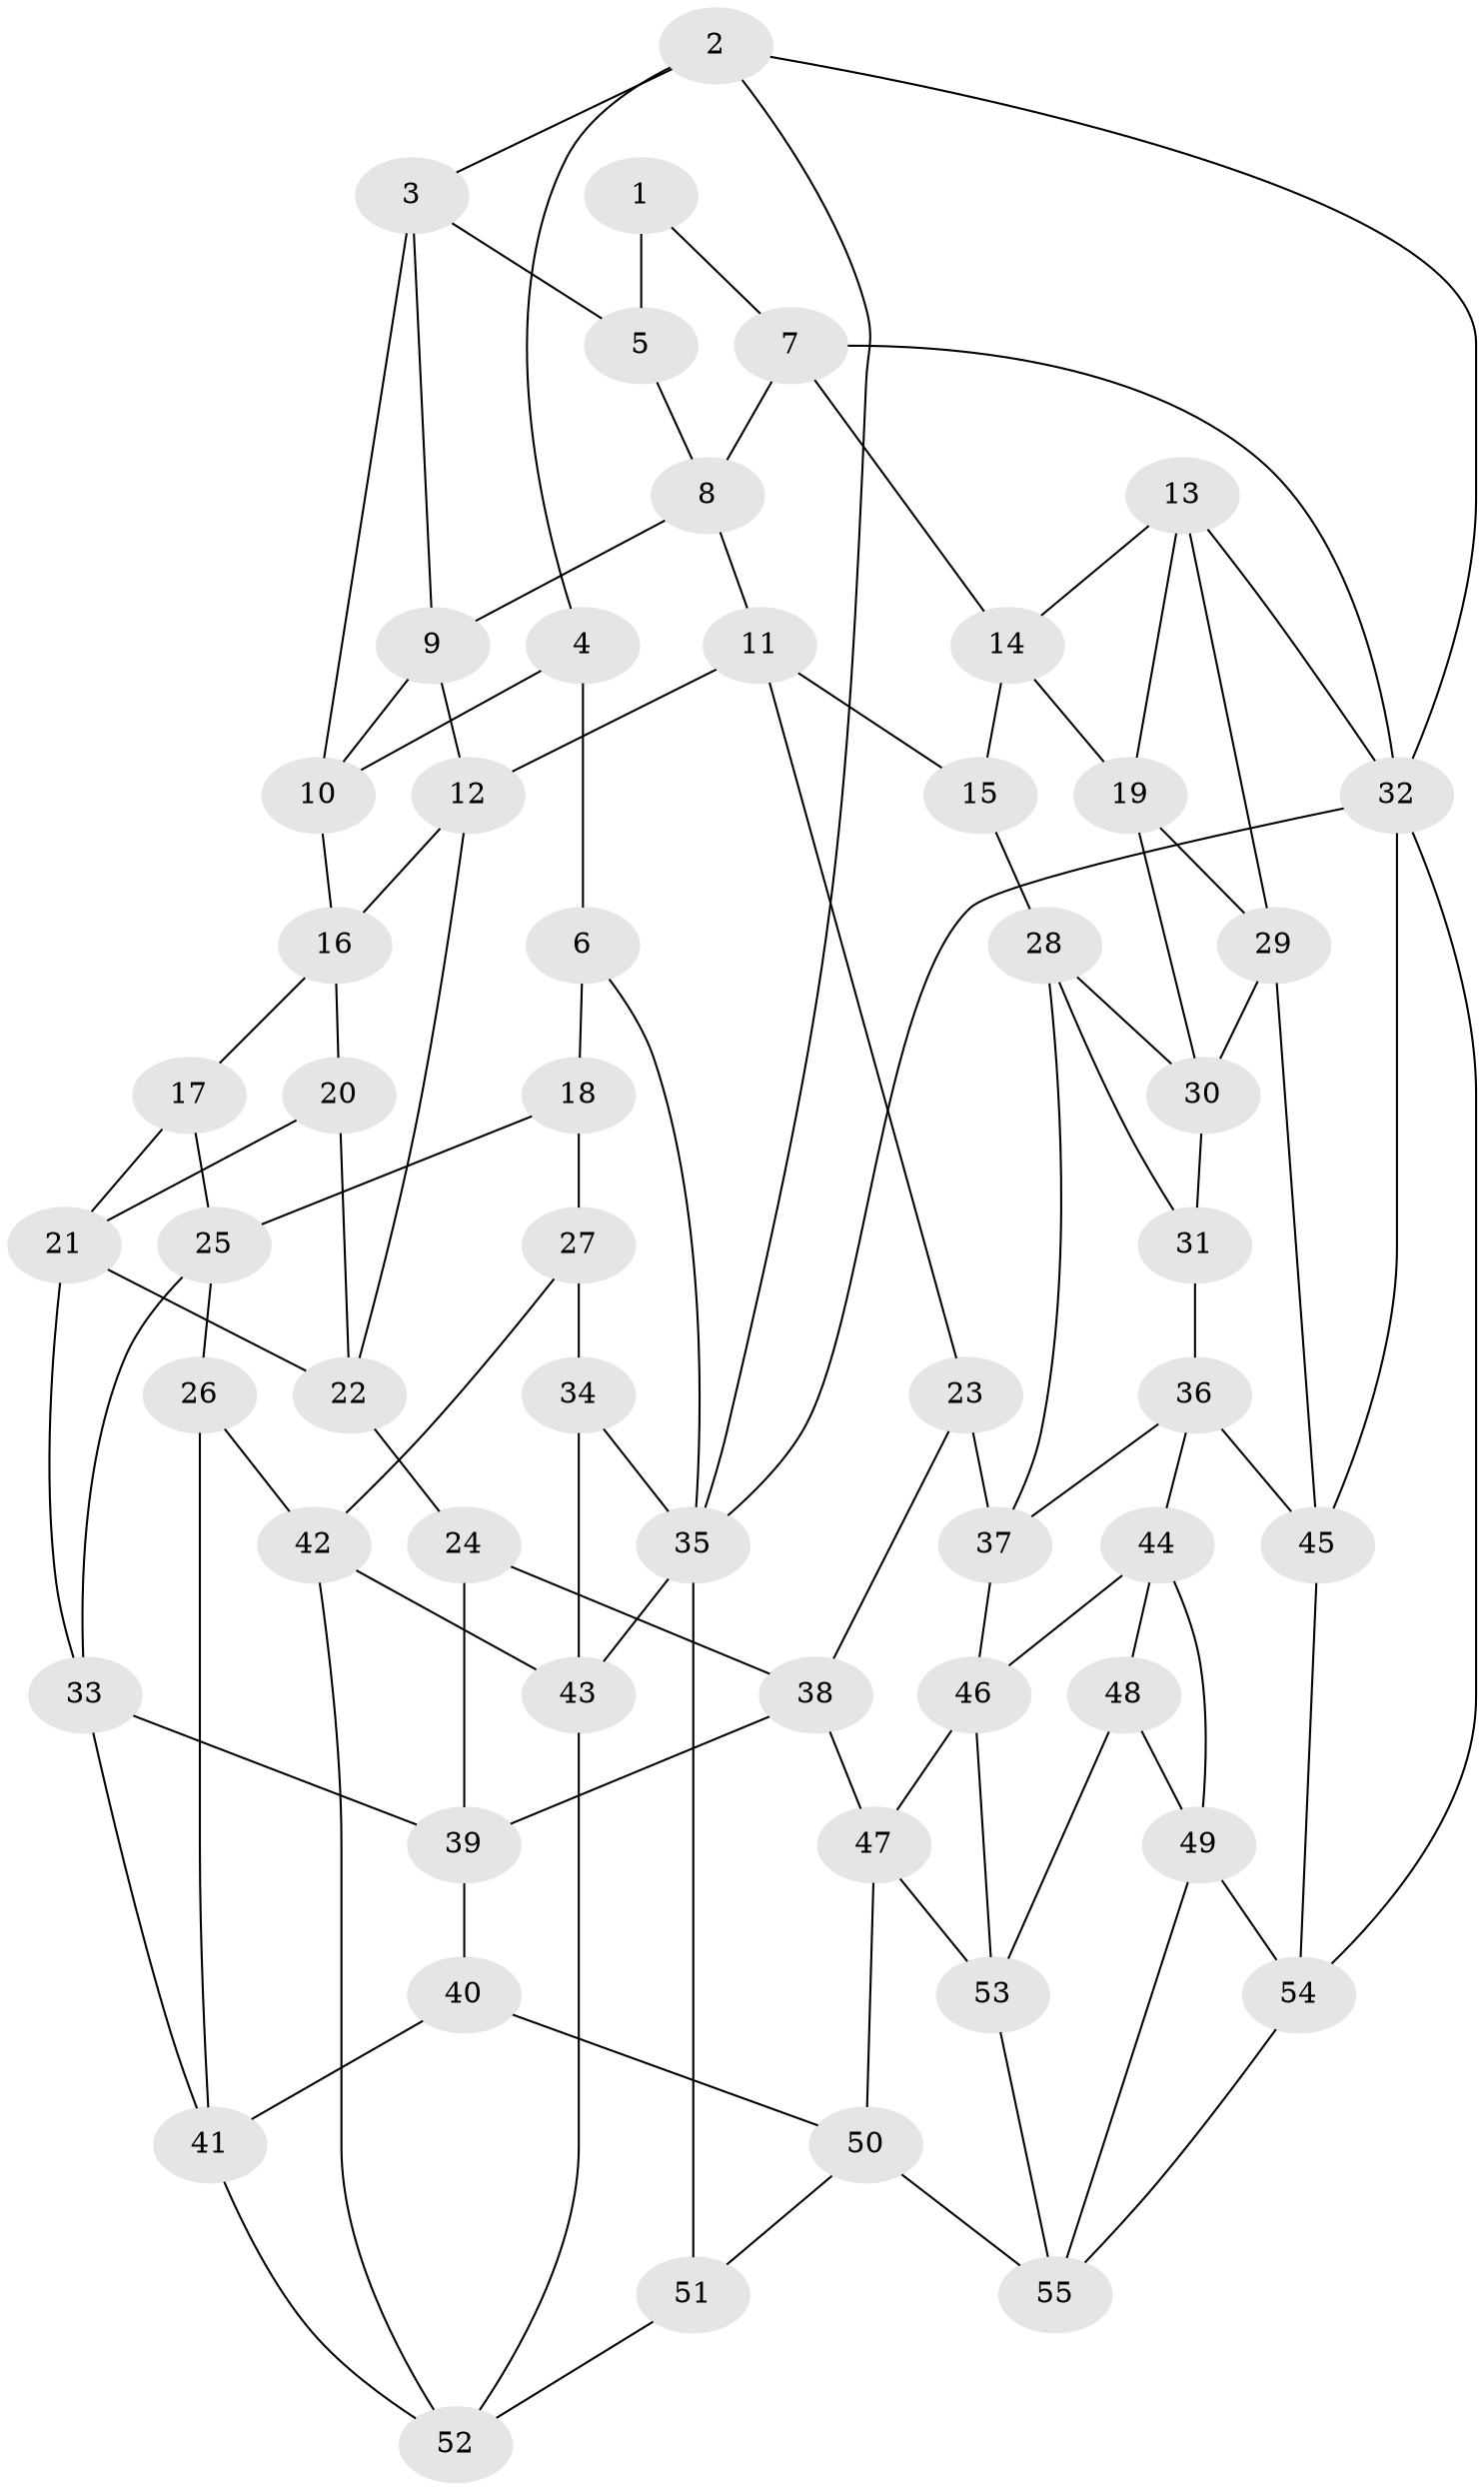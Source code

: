 // original degree distribution, {3: 0.01834862385321101, 5: 0.6055045871559633, 4: 0.2018348623853211, 6: 0.1743119266055046}
// Generated by graph-tools (version 1.1) at 2025/51/03/09/25 03:51:03]
// undirected, 55 vertices, 103 edges
graph export_dot {
graph [start="1"]
  node [color=gray90,style=filled];
  1;
  2;
  3;
  4;
  5;
  6;
  7;
  8;
  9;
  10;
  11;
  12;
  13;
  14;
  15;
  16;
  17;
  18;
  19;
  20;
  21;
  22;
  23;
  24;
  25;
  26;
  27;
  28;
  29;
  30;
  31;
  32;
  33;
  34;
  35;
  36;
  37;
  38;
  39;
  40;
  41;
  42;
  43;
  44;
  45;
  46;
  47;
  48;
  49;
  50;
  51;
  52;
  53;
  54;
  55;
  1 -- 5 [weight=2.0];
  1 -- 7 [weight=1.0];
  2 -- 3 [weight=1.0];
  2 -- 4 [weight=1.0];
  2 -- 32 [weight=1.0];
  2 -- 35 [weight=1.0];
  3 -- 5 [weight=1.0];
  3 -- 9 [weight=1.0];
  3 -- 10 [weight=1.0];
  4 -- 6 [weight=2.0];
  4 -- 10 [weight=1.0];
  5 -- 8 [weight=1.0];
  6 -- 18 [weight=1.0];
  6 -- 35 [weight=1.0];
  7 -- 8 [weight=1.0];
  7 -- 14 [weight=1.0];
  7 -- 32 [weight=1.0];
  8 -- 9 [weight=1.0];
  8 -- 11 [weight=1.0];
  9 -- 10 [weight=1.0];
  9 -- 12 [weight=1.0];
  10 -- 16 [weight=1.0];
  11 -- 12 [weight=1.0];
  11 -- 15 [weight=1.0];
  11 -- 23 [weight=1.0];
  12 -- 16 [weight=1.0];
  12 -- 22 [weight=1.0];
  13 -- 14 [weight=1.0];
  13 -- 19 [weight=1.0];
  13 -- 29 [weight=1.0];
  13 -- 32 [weight=1.0];
  14 -- 15 [weight=1.0];
  14 -- 19 [weight=1.0];
  15 -- 28 [weight=1.0];
  16 -- 17 [weight=1.0];
  16 -- 20 [weight=1.0];
  17 -- 21 [weight=1.0];
  17 -- 25 [weight=1.0];
  18 -- 25 [weight=1.0];
  18 -- 27 [weight=1.0];
  19 -- 29 [weight=1.0];
  19 -- 30 [weight=1.0];
  20 -- 21 [weight=1.0];
  20 -- 22 [weight=1.0];
  21 -- 22 [weight=1.0];
  21 -- 33 [weight=1.0];
  22 -- 24 [weight=1.0];
  23 -- 37 [weight=1.0];
  23 -- 38 [weight=1.0];
  24 -- 38 [weight=1.0];
  24 -- 39 [weight=1.0];
  25 -- 26 [weight=1.0];
  25 -- 33 [weight=1.0];
  26 -- 41 [weight=1.0];
  26 -- 42 [weight=1.0];
  27 -- 34 [weight=2.0];
  27 -- 42 [weight=1.0];
  28 -- 30 [weight=1.0];
  28 -- 31 [weight=1.0];
  28 -- 37 [weight=1.0];
  29 -- 30 [weight=1.0];
  29 -- 45 [weight=1.0];
  30 -- 31 [weight=1.0];
  31 -- 36 [weight=1.0];
  32 -- 35 [weight=1.0];
  32 -- 45 [weight=1.0];
  32 -- 54 [weight=1.0];
  33 -- 39 [weight=1.0];
  33 -- 41 [weight=1.0];
  34 -- 35 [weight=1.0];
  34 -- 43 [weight=1.0];
  35 -- 43 [weight=1.0];
  35 -- 51 [weight=1.0];
  36 -- 37 [weight=1.0];
  36 -- 44 [weight=1.0];
  36 -- 45 [weight=1.0];
  37 -- 46 [weight=1.0];
  38 -- 39 [weight=1.0];
  38 -- 47 [weight=1.0];
  39 -- 40 [weight=1.0];
  40 -- 41 [weight=1.0];
  40 -- 50 [weight=1.0];
  41 -- 52 [weight=1.0];
  42 -- 43 [weight=1.0];
  42 -- 52 [weight=1.0];
  43 -- 52 [weight=1.0];
  44 -- 46 [weight=1.0];
  44 -- 48 [weight=1.0];
  44 -- 49 [weight=1.0];
  45 -- 54 [weight=1.0];
  46 -- 47 [weight=1.0];
  46 -- 53 [weight=1.0];
  47 -- 50 [weight=1.0];
  47 -- 53 [weight=1.0];
  48 -- 49 [weight=1.0];
  48 -- 53 [weight=1.0];
  49 -- 54 [weight=1.0];
  49 -- 55 [weight=1.0];
  50 -- 51 [weight=1.0];
  50 -- 55 [weight=1.0];
  51 -- 52 [weight=1.0];
  53 -- 55 [weight=1.0];
  54 -- 55 [weight=1.0];
}
